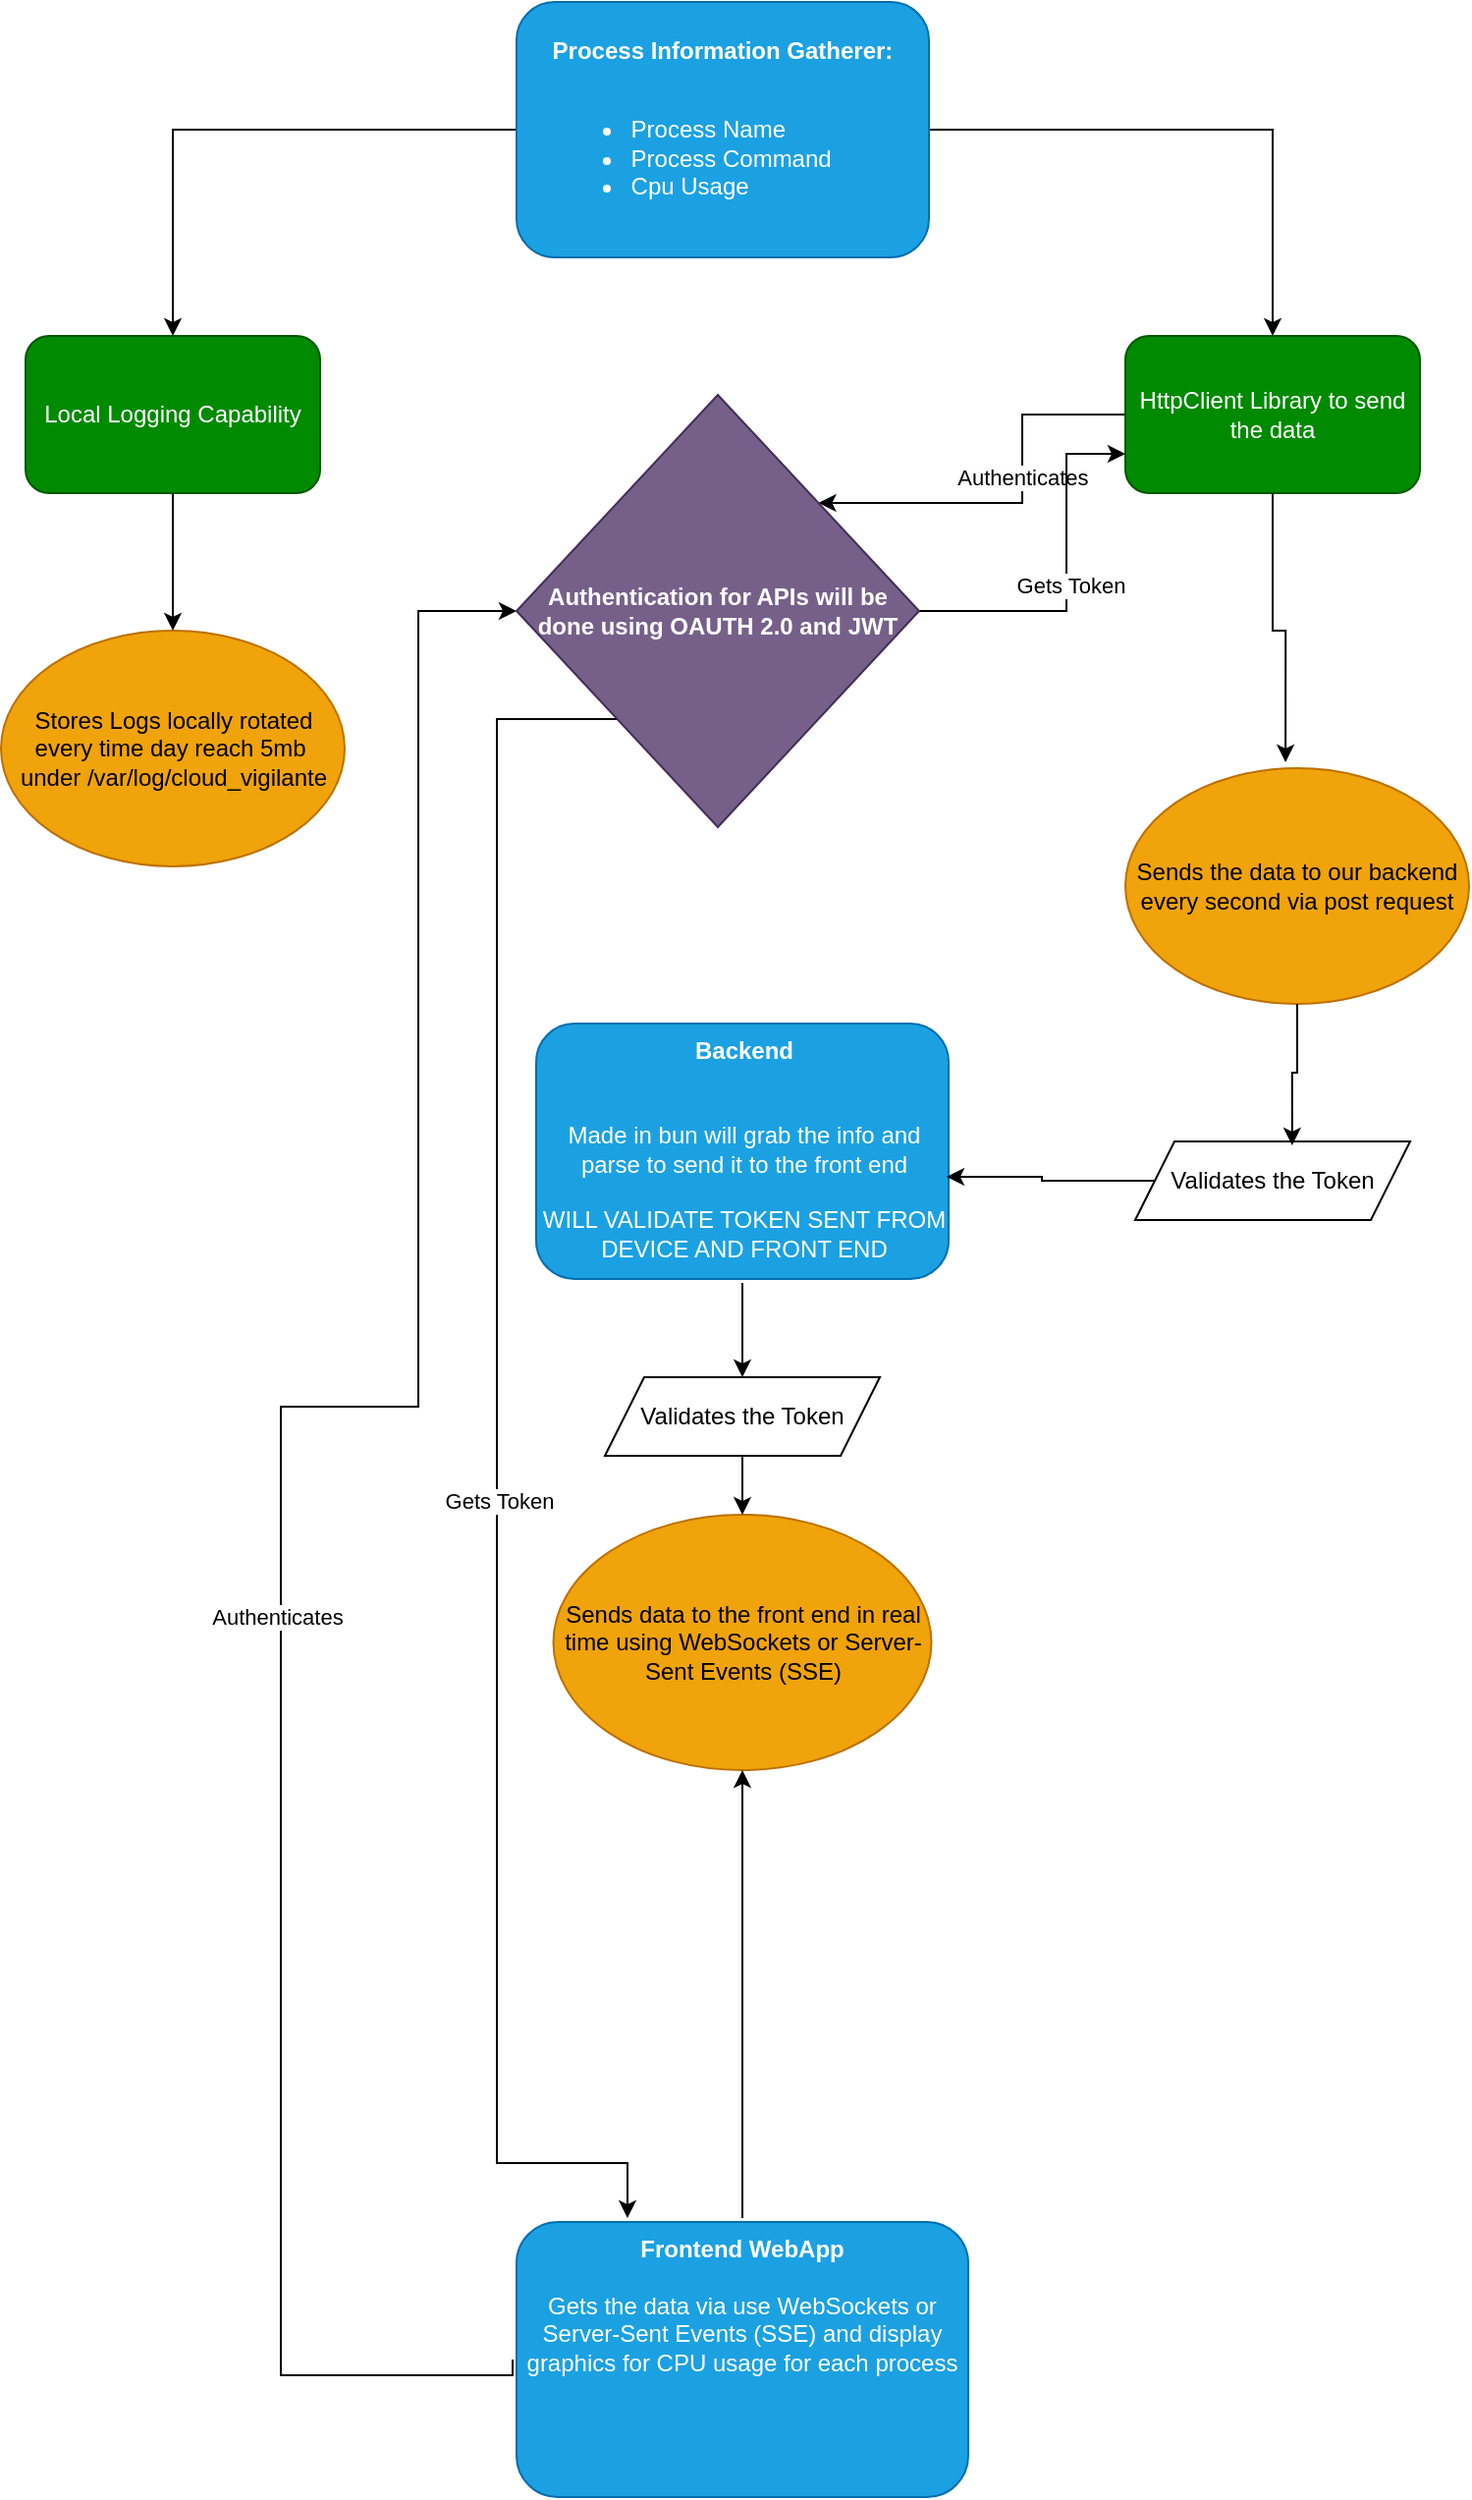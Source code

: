 <mxfile version="22.1.2" type="device">
  <diagram name="Page-1" id="-nB4g5NT54EziC32JLVT">
    <mxGraphModel dx="1098" dy="820" grid="1" gridSize="10" guides="1" tooltips="1" connect="1" arrows="1" fold="1" page="1" pageScale="1" pageWidth="850" pageHeight="1100" math="0" shadow="0">
      <root>
        <mxCell id="0" />
        <mxCell id="1" parent="0" />
        <mxCell id="GfyhJmOeRdke79yjuKSY-5" style="edgeStyle=orthogonalEdgeStyle;rounded=0;orthogonalLoop=1;jettySize=auto;html=1;" edge="1" parent="1" source="GfyhJmOeRdke79yjuKSY-2" target="GfyhJmOeRdke79yjuKSY-3">
          <mxGeometry relative="1" as="geometry" />
        </mxCell>
        <mxCell id="GfyhJmOeRdke79yjuKSY-7" style="edgeStyle=orthogonalEdgeStyle;rounded=0;orthogonalLoop=1;jettySize=auto;html=1;entryX=0.5;entryY=0;entryDx=0;entryDy=0;" edge="1" parent="1" source="GfyhJmOeRdke79yjuKSY-2" target="GfyhJmOeRdke79yjuKSY-6">
          <mxGeometry relative="1" as="geometry" />
        </mxCell>
        <mxCell id="GfyhJmOeRdke79yjuKSY-2" value="&lt;b&gt;Process Information Gatherer:&lt;/b&gt;&lt;br&gt;&lt;br&gt;&lt;div style=&quot;&quot;&gt;&lt;ul&gt;&lt;li style=&quot;text-align: left;&quot;&gt;Process Name&lt;/li&gt;&lt;li style=&quot;text-align: left;&quot;&gt;Process Command&amp;nbsp;&lt;/li&gt;&lt;li style=&quot;text-align: left;&quot;&gt;Cpu Usage&lt;/li&gt;&lt;/ul&gt;&lt;/div&gt;" style="rounded=1;whiteSpace=wrap;html=1;fillColor=#1ba1e2;fontColor=#ffffff;strokeColor=#006EAF;" vertex="1" parent="1">
          <mxGeometry x="290" y="130" width="210" height="130" as="geometry" />
        </mxCell>
        <mxCell id="GfyhJmOeRdke79yjuKSY-9" style="edgeStyle=orthogonalEdgeStyle;rounded=0;orthogonalLoop=1;jettySize=auto;html=1;entryX=0.5;entryY=0;entryDx=0;entryDy=0;" edge="1" parent="1" source="GfyhJmOeRdke79yjuKSY-3" target="GfyhJmOeRdke79yjuKSY-8">
          <mxGeometry relative="1" as="geometry" />
        </mxCell>
        <mxCell id="GfyhJmOeRdke79yjuKSY-3" value="Local Logging Capability" style="rounded=1;whiteSpace=wrap;html=1;fillColor=#008a00;fontColor=#ffffff;strokeColor=#005700;" vertex="1" parent="1">
          <mxGeometry x="40" y="300" width="150" height="80" as="geometry" />
        </mxCell>
        <mxCell id="GfyhJmOeRdke79yjuKSY-22" style="edgeStyle=orthogonalEdgeStyle;rounded=0;orthogonalLoop=1;jettySize=auto;html=1;entryX=1;entryY=0;entryDx=0;entryDy=0;" edge="1" parent="1" source="GfyhJmOeRdke79yjuKSY-6" target="GfyhJmOeRdke79yjuKSY-20">
          <mxGeometry relative="1" as="geometry" />
        </mxCell>
        <mxCell id="GfyhJmOeRdke79yjuKSY-23" value="Authenticates&amp;nbsp;" style="edgeLabel;html=1;align=center;verticalAlign=middle;resizable=0;points=[];" vertex="1" connectable="0" parent="GfyhJmOeRdke79yjuKSY-22">
          <mxGeometry x="-0.16" y="1" relative="1" as="geometry">
            <mxPoint as="offset" />
          </mxGeometry>
        </mxCell>
        <mxCell id="GfyhJmOeRdke79yjuKSY-6" value="HttpClient Library to send the data" style="rounded=1;whiteSpace=wrap;html=1;fillColor=#008a00;fontColor=#ffffff;strokeColor=#005700;" vertex="1" parent="1">
          <mxGeometry x="600" y="300" width="150" height="80" as="geometry" />
        </mxCell>
        <mxCell id="GfyhJmOeRdke79yjuKSY-8" value="Stores Logs locally rotated every time day reach 5mb&amp;nbsp; under /var/log/cloud_vigilante" style="ellipse;whiteSpace=wrap;html=1;fillColor=#f0a30a;fontColor=#000000;strokeColor=#BD7000;" vertex="1" parent="1">
          <mxGeometry x="27.5" y="450" width="175" height="120" as="geometry" />
        </mxCell>
        <mxCell id="GfyhJmOeRdke79yjuKSY-10" value="Sends the data to our backend every second via post request" style="ellipse;whiteSpace=wrap;html=1;fillColor=#f0a30a;fontColor=#000000;strokeColor=#BD7000;" vertex="1" parent="1">
          <mxGeometry x="600" y="520" width="175" height="120" as="geometry" />
        </mxCell>
        <mxCell id="GfyhJmOeRdke79yjuKSY-46" style="edgeStyle=orthogonalEdgeStyle;rounded=0;orthogonalLoop=1;jettySize=auto;html=1;entryX=0.5;entryY=0;entryDx=0;entryDy=0;" edge="1" parent="1" source="GfyhJmOeRdke79yjuKSY-12" target="GfyhJmOeRdke79yjuKSY-45">
          <mxGeometry relative="1" as="geometry" />
        </mxCell>
        <mxCell id="GfyhJmOeRdke79yjuKSY-12" value="&lt;div style=&quot;text-align: center;&quot;&gt;&lt;b style=&quot;background-color: initial;&quot;&gt;Backend&lt;br&gt;&lt;br&gt;&lt;br&gt;&lt;/b&gt;&lt;/div&gt;&lt;div style=&quot;text-align: center;&quot;&gt;&lt;span style=&quot;background-color: initial;&quot;&gt;Made in bun will grab the info and parse to send it to the front end&lt;br&gt;&lt;/span&gt;&lt;br&gt;WILL VALIDATE TOKEN SENT FROM DEVICE AND FRONT END&lt;/div&gt;" style="rounded=1;whiteSpace=wrap;html=1;fillColor=#1ba1e2;fontColor=#ffffff;strokeColor=#006EAF;perimeterSpacing=2;strokeWidth=1;verticalAlign=top;align=left;" vertex="1" parent="1">
          <mxGeometry x="300" y="650" width="210" height="130" as="geometry" />
        </mxCell>
        <mxCell id="GfyhJmOeRdke79yjuKSY-16" value="Sends data to the front end in real time using&amp;nbsp;WebSockets or Server-Sent Events (SSE)" style="ellipse;whiteSpace=wrap;html=1;fillColor=#f0a30a;fontColor=#000000;strokeColor=#BD7000;" vertex="1" parent="1">
          <mxGeometry x="308.75" y="900" width="192.5" height="130" as="geometry" />
        </mxCell>
        <mxCell id="GfyhJmOeRdke79yjuKSY-31" style="edgeStyle=orthogonalEdgeStyle;rounded=0;orthogonalLoop=1;jettySize=auto;html=1;entryX=0;entryY=0.5;entryDx=0;entryDy=0;exitX=0;exitY=0.5;exitDx=0;exitDy=0;" edge="1" parent="1" source="GfyhJmOeRdke79yjuKSY-18" target="GfyhJmOeRdke79yjuKSY-20">
          <mxGeometry relative="1" as="geometry">
            <mxPoint x="270" y="1338" as="sourcePoint" />
            <Array as="points">
              <mxPoint x="288" y="1338" />
              <mxPoint x="170" y="1338" />
              <mxPoint x="170" y="845" />
              <mxPoint x="240" y="845" />
              <mxPoint x="240" y="440" />
            </Array>
          </mxGeometry>
        </mxCell>
        <mxCell id="GfyhJmOeRdke79yjuKSY-32" value="Authenticates" style="edgeLabel;html=1;align=center;verticalAlign=middle;resizable=0;points=[];" vertex="1" connectable="0" parent="GfyhJmOeRdke79yjuKSY-31">
          <mxGeometry x="-0.105" y="2" relative="1" as="geometry">
            <mxPoint as="offset" />
          </mxGeometry>
        </mxCell>
        <mxCell id="GfyhJmOeRdke79yjuKSY-39" style="edgeStyle=orthogonalEdgeStyle;rounded=0;orthogonalLoop=1;jettySize=auto;html=1;" edge="1" parent="1" source="GfyhJmOeRdke79yjuKSY-18" target="GfyhJmOeRdke79yjuKSY-16">
          <mxGeometry relative="1" as="geometry">
            <mxPoint x="405" y="1130" as="targetPoint" />
          </mxGeometry>
        </mxCell>
        <mxCell id="GfyhJmOeRdke79yjuKSY-18" value="&lt;div style=&quot;&quot;&gt;&lt;b&gt;Frontend WebApp&lt;/b&gt;&lt;br&gt;&lt;br&gt;&lt;div style=&quot;&quot;&gt;Gets the data via&amp;nbsp;use WebSockets or Server-Sent Events (SSE) and display graphics for CPU usage for each process&lt;/div&gt;&lt;/div&gt;" style="rounded=1;whiteSpace=wrap;html=1;fillColor=#1ba1e2;fontColor=#ffffff;strokeColor=#006EAF;perimeterSpacing=2;strokeWidth=1;verticalAlign=top;align=center;" vertex="1" parent="1">
          <mxGeometry x="290" y="1260" width="230" height="140" as="geometry" />
        </mxCell>
        <mxCell id="GfyhJmOeRdke79yjuKSY-29" style="edgeStyle=orthogonalEdgeStyle;rounded=0;orthogonalLoop=1;jettySize=auto;html=1;entryX=0;entryY=0.75;entryDx=0;entryDy=0;" edge="1" parent="1" source="GfyhJmOeRdke79yjuKSY-20" target="GfyhJmOeRdke79yjuKSY-6">
          <mxGeometry relative="1" as="geometry">
            <mxPoint x="670" y="400" as="targetPoint" />
            <Array as="points">
              <mxPoint x="570" y="440" />
              <mxPoint x="570" y="360" />
            </Array>
          </mxGeometry>
        </mxCell>
        <mxCell id="GfyhJmOeRdke79yjuKSY-30" value="Gets Token" style="edgeLabel;html=1;align=center;verticalAlign=middle;resizable=0;points=[];" vertex="1" connectable="0" parent="GfyhJmOeRdke79yjuKSY-29">
          <mxGeometry x="-0.044" y="-1" relative="1" as="geometry">
            <mxPoint x="1" as="offset" />
          </mxGeometry>
        </mxCell>
        <mxCell id="GfyhJmOeRdke79yjuKSY-48" style="edgeStyle=orthogonalEdgeStyle;rounded=0;orthogonalLoop=1;jettySize=auto;html=1;exitX=0;exitY=1;exitDx=0;exitDy=0;entryX=0.25;entryY=0;entryDx=0;entryDy=0;" edge="1" parent="1" source="GfyhJmOeRdke79yjuKSY-20" target="GfyhJmOeRdke79yjuKSY-18">
          <mxGeometry relative="1" as="geometry">
            <mxPoint x="286" y="1318" as="targetPoint" />
            <Array as="points">
              <mxPoint x="280" y="495" />
              <mxPoint x="280" y="1230" />
              <mxPoint x="347" y="1230" />
            </Array>
          </mxGeometry>
        </mxCell>
        <mxCell id="GfyhJmOeRdke79yjuKSY-49" value="Gets Token" style="edgeLabel;html=1;align=center;verticalAlign=middle;resizable=0;points=[];" vertex="1" connectable="0" parent="GfyhJmOeRdke79yjuKSY-48">
          <mxGeometry x="0.029" y="1" relative="1" as="geometry">
            <mxPoint as="offset" />
          </mxGeometry>
        </mxCell>
        <mxCell id="GfyhJmOeRdke79yjuKSY-20" value="&lt;b&gt;Authentication for APIs will be done using OAUTH 2.0 and JWT&lt;/b&gt;" style="rhombus;whiteSpace=wrap;html=1;fillColor=#76608a;fontColor=#ffffff;strokeColor=#432D57;" vertex="1" parent="1">
          <mxGeometry x="290" y="330" width="205" height="220" as="geometry" />
        </mxCell>
        <mxCell id="GfyhJmOeRdke79yjuKSY-40" style="edgeStyle=orthogonalEdgeStyle;rounded=0;orthogonalLoop=1;jettySize=auto;html=1;entryX=0.466;entryY=-0.025;entryDx=0;entryDy=0;entryPerimeter=0;" edge="1" parent="1" source="GfyhJmOeRdke79yjuKSY-6" target="GfyhJmOeRdke79yjuKSY-10">
          <mxGeometry relative="1" as="geometry" />
        </mxCell>
        <mxCell id="GfyhJmOeRdke79yjuKSY-41" value="Validates the Token" style="shape=parallelogram;perimeter=parallelogramPerimeter;whiteSpace=wrap;html=1;fixedSize=1;" vertex="1" parent="1">
          <mxGeometry x="605" y="710" width="140" height="40" as="geometry" />
        </mxCell>
        <mxCell id="GfyhJmOeRdke79yjuKSY-43" style="edgeStyle=orthogonalEdgeStyle;rounded=0;orthogonalLoop=1;jettySize=auto;html=1;entryX=0.571;entryY=0.05;entryDx=0;entryDy=0;entryPerimeter=0;" edge="1" parent="1" source="GfyhJmOeRdke79yjuKSY-10" target="GfyhJmOeRdke79yjuKSY-41">
          <mxGeometry relative="1" as="geometry" />
        </mxCell>
        <mxCell id="GfyhJmOeRdke79yjuKSY-44" style="edgeStyle=orthogonalEdgeStyle;rounded=0;orthogonalLoop=1;jettySize=auto;html=1;entryX=0.986;entryY=0.597;entryDx=0;entryDy=0;entryPerimeter=0;" edge="1" parent="1" source="GfyhJmOeRdke79yjuKSY-41" target="GfyhJmOeRdke79yjuKSY-12">
          <mxGeometry relative="1" as="geometry" />
        </mxCell>
        <mxCell id="GfyhJmOeRdke79yjuKSY-47" style="edgeStyle=orthogonalEdgeStyle;rounded=0;orthogonalLoop=1;jettySize=auto;html=1;" edge="1" parent="1" source="GfyhJmOeRdke79yjuKSY-45" target="GfyhJmOeRdke79yjuKSY-16">
          <mxGeometry relative="1" as="geometry" />
        </mxCell>
        <mxCell id="GfyhJmOeRdke79yjuKSY-45" value="Validates the Token" style="shape=parallelogram;perimeter=parallelogramPerimeter;whiteSpace=wrap;html=1;fixedSize=1;" vertex="1" parent="1">
          <mxGeometry x="335" y="830" width="140" height="40" as="geometry" />
        </mxCell>
      </root>
    </mxGraphModel>
  </diagram>
</mxfile>
